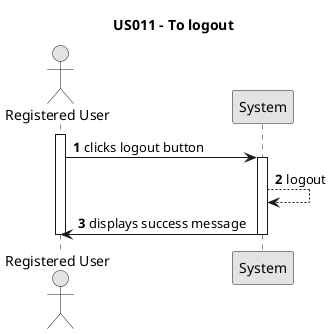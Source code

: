 @startuml
skinparam monochrome true
skinparam packageStyle rectangle
skinparam shadowing false

title US011 - To logout

autonumber

actor "Registered User" as RegisteredUser
participant "System" as System

activate RegisteredUser

RegisteredUser -> System : clicks logout button
activate System

System --> System :logout 
System -> RegisteredUser : displays success message


deactivate System
deactivate RegisteredUser
@enduml

